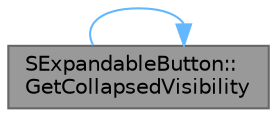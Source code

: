 digraph "SExpandableButton::GetCollapsedVisibility"
{
 // INTERACTIVE_SVG=YES
 // LATEX_PDF_SIZE
  bgcolor="transparent";
  edge [fontname=Helvetica,fontsize=10,labelfontname=Helvetica,labelfontsize=10];
  node [fontname=Helvetica,fontsize=10,shape=box,height=0.2,width=0.4];
  rankdir="LR";
  Node1 [id="Node000001",label="SExpandableButton::\lGetCollapsedVisibility",height=0.2,width=0.4,color="gray40", fillcolor="grey60", style="filled", fontcolor="black",tooltip="Callbacks to determine visibility of parts that should be shown when the button state is collapsed or..."];
  Node1 -> Node1 [id="edge1_Node000001_Node000001",color="steelblue1",style="solid",tooltip=" "];
}
